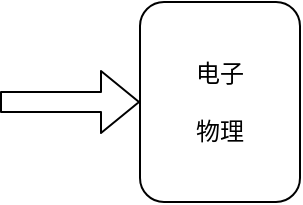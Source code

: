 <mxfile version="13.9.3" type="github">
  <diagram id="Q0fw-nx1riTChCYdNoPK" name="第 1 页">
    <mxGraphModel dx="1550" dy="844" grid="1" gridSize="10" guides="1" tooltips="1" connect="1" arrows="1" fold="1" page="1" pageScale="1" pageWidth="827" pageHeight="1169" math="0" shadow="0">
      <root>
        <mxCell id="0" />
        <mxCell id="1" parent="0" />
        <mxCell id="TSBQSkWqNJHL_FMz42RL-1" value="电子&lt;br&gt;&lt;br&gt;物理" style="rounded=1;whiteSpace=wrap;html=1;" vertex="1" parent="1">
          <mxGeometry x="190" y="250" width="80" height="100" as="geometry" />
        </mxCell>
        <mxCell id="TSBQSkWqNJHL_FMz42RL-2" value="" style="shape=flexArrow;endArrow=classic;html=1;entryX=0;entryY=0.5;entryDx=0;entryDy=0;" edge="1" parent="1" target="TSBQSkWqNJHL_FMz42RL-1">
          <mxGeometry width="50" height="50" relative="1" as="geometry">
            <mxPoint x="120" y="300" as="sourcePoint" />
            <mxPoint x="130" y="250" as="targetPoint" />
          </mxGeometry>
        </mxCell>
      </root>
    </mxGraphModel>
  </diagram>
</mxfile>
